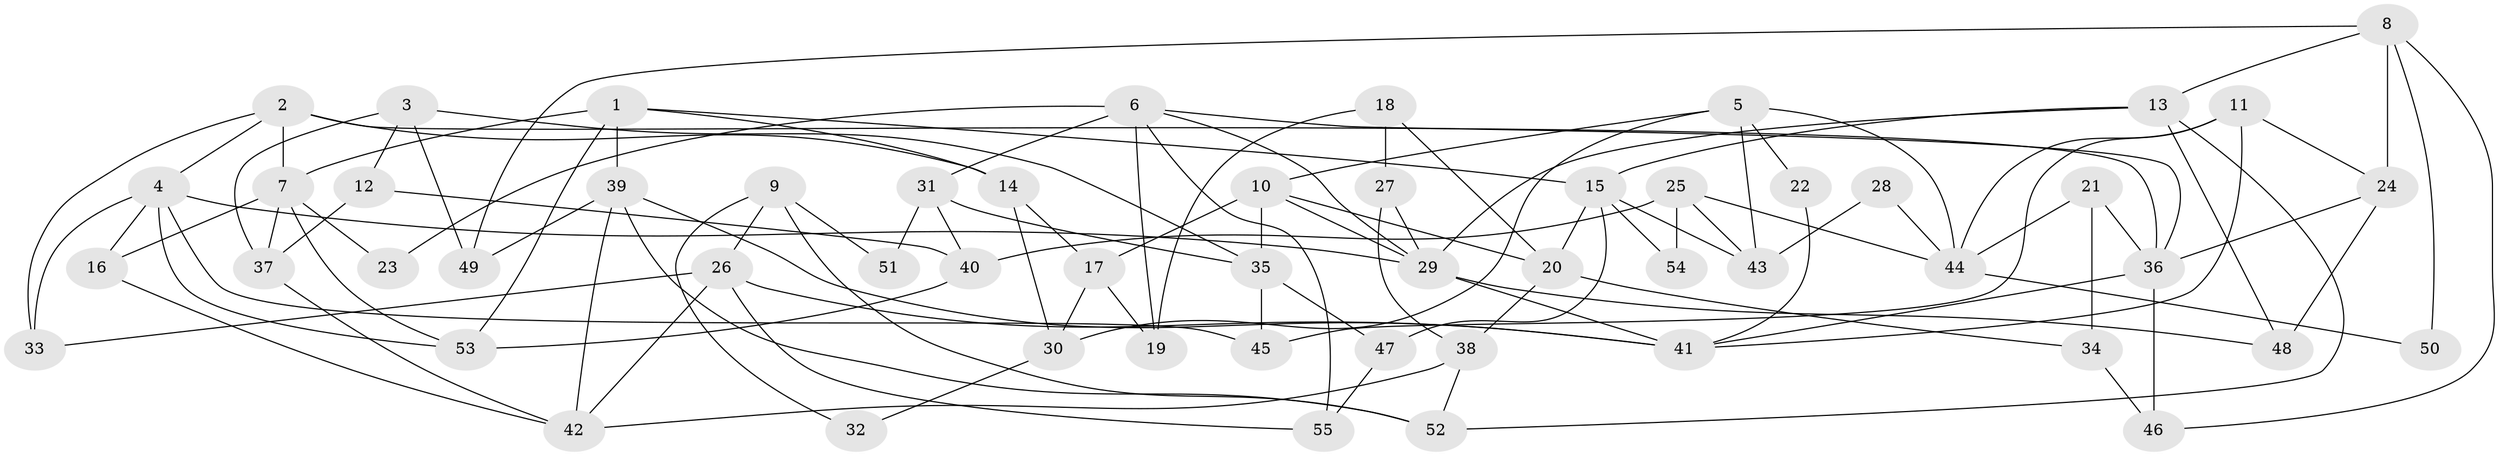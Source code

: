 // Generated by graph-tools (version 1.1) at 2025/11/02/27/25 16:11:24]
// undirected, 55 vertices, 110 edges
graph export_dot {
graph [start="1"]
  node [color=gray90,style=filled];
  1;
  2;
  3;
  4;
  5;
  6;
  7;
  8;
  9;
  10;
  11;
  12;
  13;
  14;
  15;
  16;
  17;
  18;
  19;
  20;
  21;
  22;
  23;
  24;
  25;
  26;
  27;
  28;
  29;
  30;
  31;
  32;
  33;
  34;
  35;
  36;
  37;
  38;
  39;
  40;
  41;
  42;
  43;
  44;
  45;
  46;
  47;
  48;
  49;
  50;
  51;
  52;
  53;
  54;
  55;
  1 -- 53;
  1 -- 7;
  1 -- 14;
  1 -- 15;
  1 -- 39;
  2 -- 33;
  2 -- 36;
  2 -- 4;
  2 -- 7;
  2 -- 14;
  3 -- 49;
  3 -- 35;
  3 -- 12;
  3 -- 37;
  4 -- 16;
  4 -- 29;
  4 -- 33;
  4 -- 45;
  4 -- 53;
  5 -- 44;
  5 -- 30;
  5 -- 10;
  5 -- 22;
  5 -- 43;
  6 -- 29;
  6 -- 36;
  6 -- 19;
  6 -- 23;
  6 -- 31;
  6 -- 55;
  7 -- 37;
  7 -- 16;
  7 -- 23;
  7 -- 53;
  8 -- 46;
  8 -- 13;
  8 -- 24;
  8 -- 49;
  8 -- 50;
  9 -- 52;
  9 -- 26;
  9 -- 32;
  9 -- 51;
  10 -- 17;
  10 -- 20;
  10 -- 29;
  10 -- 35;
  11 -- 45;
  11 -- 41;
  11 -- 24;
  11 -- 44;
  12 -- 40;
  12 -- 37;
  13 -- 29;
  13 -- 48;
  13 -- 15;
  13 -- 52;
  14 -- 17;
  14 -- 30;
  15 -- 20;
  15 -- 43;
  15 -- 47;
  15 -- 54;
  16 -- 42;
  17 -- 19;
  17 -- 30;
  18 -- 20;
  18 -- 27;
  18 -- 19;
  20 -- 34;
  20 -- 38;
  21 -- 44;
  21 -- 36;
  21 -- 34;
  22 -- 41;
  24 -- 36;
  24 -- 48;
  25 -- 43;
  25 -- 40;
  25 -- 44;
  25 -- 54;
  26 -- 42;
  26 -- 41;
  26 -- 33;
  26 -- 55;
  27 -- 38;
  27 -- 29;
  28 -- 44;
  28 -- 43;
  29 -- 41;
  29 -- 48;
  30 -- 32;
  31 -- 35;
  31 -- 40;
  31 -- 51;
  34 -- 46;
  35 -- 47;
  35 -- 45;
  36 -- 41;
  36 -- 46;
  37 -- 42;
  38 -- 42;
  38 -- 52;
  39 -- 52;
  39 -- 41;
  39 -- 42;
  39 -- 49;
  40 -- 53;
  44 -- 50;
  47 -- 55;
}
